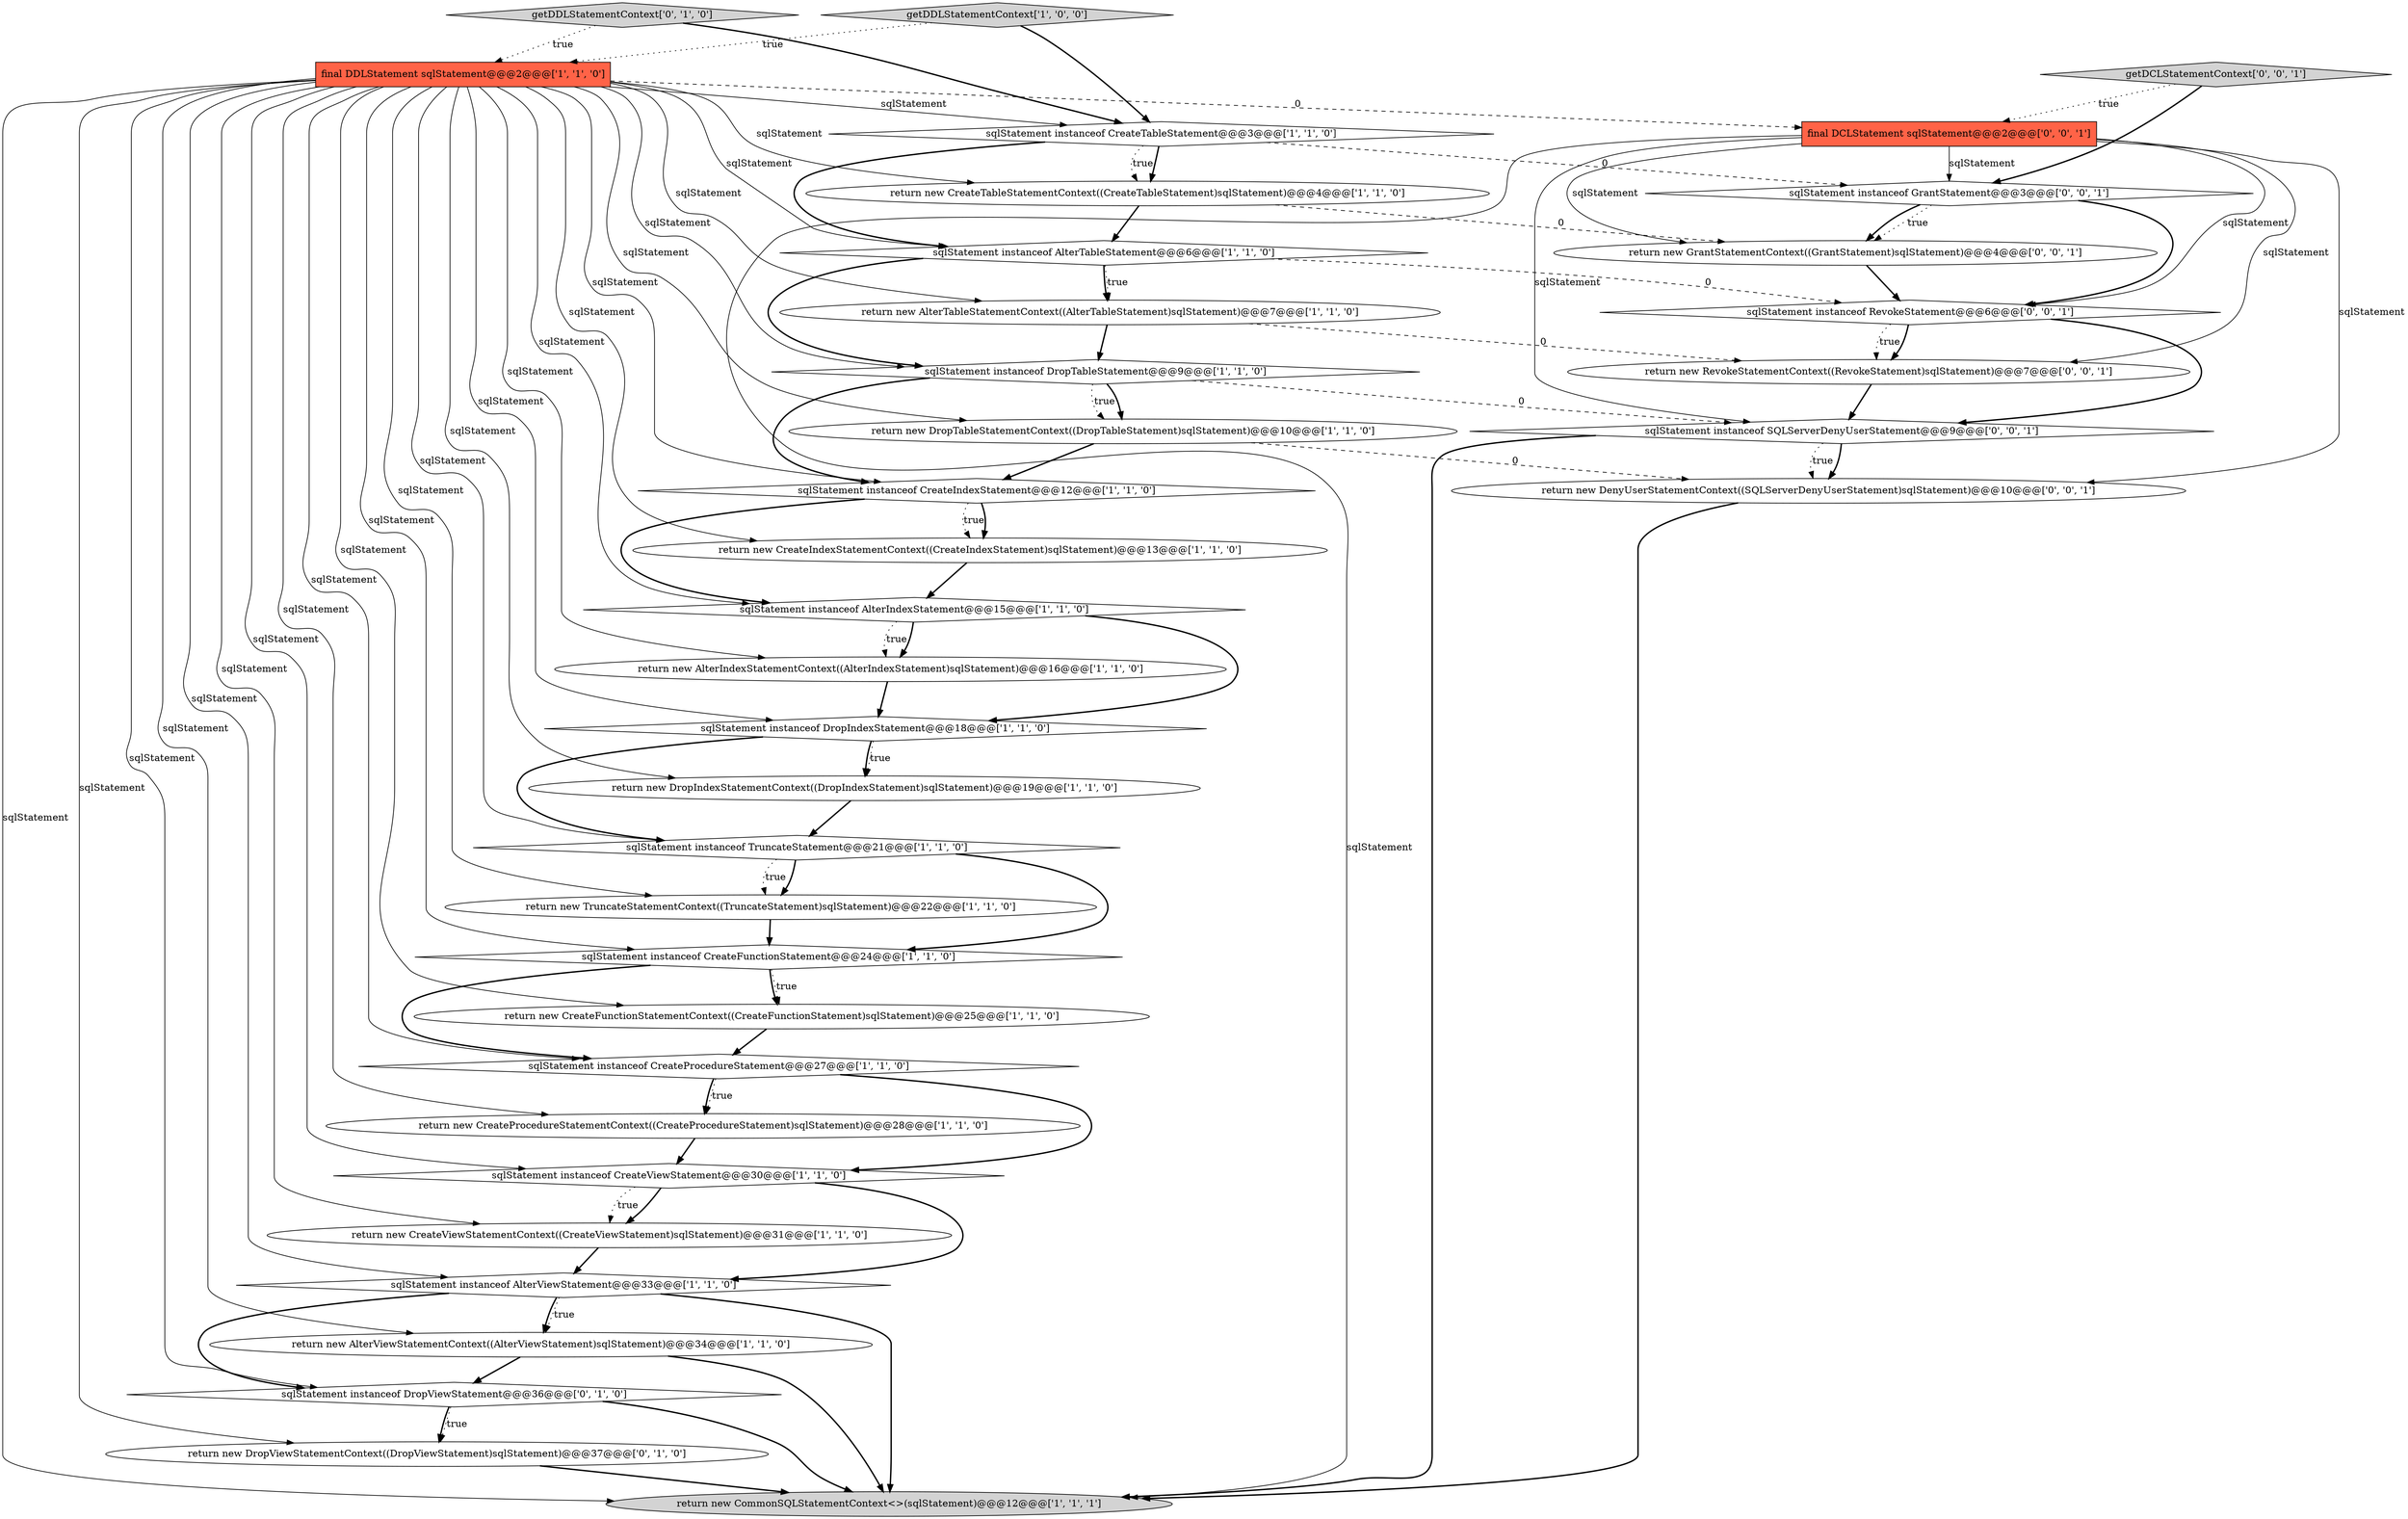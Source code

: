 digraph {
10 [style = filled, label = "return new DropIndexStatementContext((DropIndexStatement)sqlStatement)@@@19@@@['1', '1', '0']", fillcolor = white, shape = ellipse image = "AAA0AAABBB1BBB"];
0 [style = filled, label = "return new CreateTableStatementContext((CreateTableStatement)sqlStatement)@@@4@@@['1', '1', '0']", fillcolor = white, shape = ellipse image = "AAA0AAABBB1BBB"];
13 [style = filled, label = "sqlStatement instanceof TruncateStatement@@@21@@@['1', '1', '0']", fillcolor = white, shape = diamond image = "AAA0AAABBB1BBB"];
2 [style = filled, label = "sqlStatement instanceof CreateProcedureStatement@@@27@@@['1', '1', '0']", fillcolor = white, shape = diamond image = "AAA0AAABBB1BBB"];
32 [style = filled, label = "sqlStatement instanceof SQLServerDenyUserStatement@@@9@@@['0', '0', '1']", fillcolor = white, shape = diamond image = "AAA0AAABBB3BBB"];
12 [style = filled, label = "sqlStatement instanceof CreateViewStatement@@@30@@@['1', '1', '0']", fillcolor = white, shape = diamond image = "AAA0AAABBB1BBB"];
22 [style = filled, label = "return new CreateFunctionStatementContext((CreateFunctionStatement)sqlStatement)@@@25@@@['1', '1', '0']", fillcolor = white, shape = ellipse image = "AAA0AAABBB1BBB"];
6 [style = filled, label = "sqlStatement instanceof AlterViewStatement@@@33@@@['1', '1', '0']", fillcolor = white, shape = diamond image = "AAA0AAABBB1BBB"];
28 [style = filled, label = "sqlStatement instanceof GrantStatement@@@3@@@['0', '0', '1']", fillcolor = white, shape = diamond image = "AAA0AAABBB3BBB"];
1 [style = filled, label = "sqlStatement instanceof DropIndexStatement@@@18@@@['1', '1', '0']", fillcolor = white, shape = diamond image = "AAA0AAABBB1BBB"];
7 [style = filled, label = "final DDLStatement sqlStatement@@@2@@@['1', '1', '0']", fillcolor = tomato, shape = box image = "AAA0AAABBB1BBB"];
25 [style = filled, label = "return new DropViewStatementContext((DropViewStatement)sqlStatement)@@@37@@@['0', '1', '0']", fillcolor = white, shape = ellipse image = "AAA1AAABBB2BBB"];
23 [style = filled, label = "return new DropTableStatementContext((DropTableStatement)sqlStatement)@@@10@@@['1', '1', '0']", fillcolor = white, shape = ellipse image = "AAA0AAABBB1BBB"];
30 [style = filled, label = "return new RevokeStatementContext((RevokeStatement)sqlStatement)@@@7@@@['0', '0', '1']", fillcolor = white, shape = ellipse image = "AAA0AAABBB3BBB"];
34 [style = filled, label = "final DCLStatement sqlStatement@@@2@@@['0', '0', '1']", fillcolor = tomato, shape = box image = "AAA0AAABBB3BBB"];
24 [style = filled, label = "return new TruncateStatementContext((TruncateStatement)sqlStatement)@@@22@@@['1', '1', '0']", fillcolor = white, shape = ellipse image = "AAA0AAABBB1BBB"];
15 [style = filled, label = "sqlStatement instanceof AlterIndexStatement@@@15@@@['1', '1', '0']", fillcolor = white, shape = diamond image = "AAA0AAABBB1BBB"];
3 [style = filled, label = "return new AlterViewStatementContext((AlterViewStatement)sqlStatement)@@@34@@@['1', '1', '0']", fillcolor = white, shape = ellipse image = "AAA0AAABBB1BBB"];
20 [style = filled, label = "return new CommonSQLStatementContext<>(sqlStatement)@@@12@@@['1', '1', '1']", fillcolor = lightgray, shape = ellipse image = "AAA0AAABBB1BBB"];
31 [style = filled, label = "sqlStatement instanceof RevokeStatement@@@6@@@['0', '0', '1']", fillcolor = white, shape = diamond image = "AAA0AAABBB3BBB"];
9 [style = filled, label = "return new AlterIndexStatementContext((AlterIndexStatement)sqlStatement)@@@16@@@['1', '1', '0']", fillcolor = white, shape = ellipse image = "AAA0AAABBB1BBB"];
35 [style = filled, label = "return new GrantStatementContext((GrantStatement)sqlStatement)@@@4@@@['0', '0', '1']", fillcolor = white, shape = ellipse image = "AAA0AAABBB3BBB"];
8 [style = filled, label = "sqlStatement instanceof CreateTableStatement@@@3@@@['1', '1', '0']", fillcolor = white, shape = diamond image = "AAA0AAABBB1BBB"];
27 [style = filled, label = "getDDLStatementContext['0', '1', '0']", fillcolor = lightgray, shape = diamond image = "AAA0AAABBB2BBB"];
29 [style = filled, label = "getDCLStatementContext['0', '0', '1']", fillcolor = lightgray, shape = diamond image = "AAA0AAABBB3BBB"];
26 [style = filled, label = "sqlStatement instanceof DropViewStatement@@@36@@@['0', '1', '0']", fillcolor = white, shape = diamond image = "AAA1AAABBB2BBB"];
33 [style = filled, label = "return new DenyUserStatementContext((SQLServerDenyUserStatement)sqlStatement)@@@10@@@['0', '0', '1']", fillcolor = white, shape = ellipse image = "AAA0AAABBB3BBB"];
18 [style = filled, label = "return new CreateIndexStatementContext((CreateIndexStatement)sqlStatement)@@@13@@@['1', '1', '0']", fillcolor = white, shape = ellipse image = "AAA0AAABBB1BBB"];
11 [style = filled, label = "sqlStatement instanceof DropTableStatement@@@9@@@['1', '1', '0']", fillcolor = white, shape = diamond image = "AAA0AAABBB1BBB"];
14 [style = filled, label = "sqlStatement instanceof AlterTableStatement@@@6@@@['1', '1', '0']", fillcolor = white, shape = diamond image = "AAA0AAABBB1BBB"];
4 [style = filled, label = "sqlStatement instanceof CreateFunctionStatement@@@24@@@['1', '1', '0']", fillcolor = white, shape = diamond image = "AAA0AAABBB1BBB"];
19 [style = filled, label = "return new CreateViewStatementContext((CreateViewStatement)sqlStatement)@@@31@@@['1', '1', '0']", fillcolor = white, shape = ellipse image = "AAA0AAABBB1BBB"];
17 [style = filled, label = "sqlStatement instanceof CreateIndexStatement@@@12@@@['1', '1', '0']", fillcolor = white, shape = diamond image = "AAA0AAABBB1BBB"];
16 [style = filled, label = "return new CreateProcedureStatementContext((CreateProcedureStatement)sqlStatement)@@@28@@@['1', '1', '0']", fillcolor = white, shape = ellipse image = "AAA0AAABBB1BBB"];
21 [style = filled, label = "getDDLStatementContext['1', '0', '0']", fillcolor = lightgray, shape = diamond image = "AAA0AAABBB1BBB"];
5 [style = filled, label = "return new AlterTableStatementContext((AlterTableStatement)sqlStatement)@@@7@@@['1', '1', '0']", fillcolor = white, shape = ellipse image = "AAA0AAABBB1BBB"];
11->23 [style = dotted, label="true"];
8->14 [style = bold, label=""];
7->22 [style = solid, label="sqlStatement"];
15->1 [style = bold, label=""];
19->6 [style = bold, label=""];
14->5 [style = dotted, label="true"];
34->35 [style = solid, label="sqlStatement"];
4->22 [style = bold, label=""];
13->24 [style = bold, label=""];
14->11 [style = bold, label=""];
23->33 [style = dashed, label="0"];
31->32 [style = bold, label=""];
34->32 [style = solid, label="sqlStatement"];
4->2 [style = bold, label=""];
16->12 [style = bold, label=""];
26->25 [style = bold, label=""];
7->24 [style = solid, label="sqlStatement"];
7->0 [style = solid, label="sqlStatement"];
7->20 [style = solid, label="sqlStatement"];
34->28 [style = solid, label="sqlStatement"];
11->23 [style = bold, label=""];
21->7 [style = dotted, label="true"];
31->30 [style = dotted, label="true"];
15->9 [style = dotted, label="true"];
7->13 [style = solid, label="sqlStatement"];
34->20 [style = solid, label="sqlStatement"];
14->5 [style = bold, label=""];
17->18 [style = dotted, label="true"];
15->9 [style = bold, label=""];
1->10 [style = bold, label=""];
7->14 [style = solid, label="sqlStatement"];
34->33 [style = solid, label="sqlStatement"];
28->35 [style = dotted, label="true"];
21->8 [style = bold, label=""];
7->12 [style = solid, label="sqlStatement"];
13->24 [style = dotted, label="true"];
33->20 [style = bold, label=""];
11->17 [style = bold, label=""];
6->20 [style = bold, label=""];
32->20 [style = bold, label=""];
7->2 [style = solid, label="sqlStatement"];
27->8 [style = bold, label=""];
7->17 [style = solid, label="sqlStatement"];
17->15 [style = bold, label=""];
12->19 [style = bold, label=""];
2->16 [style = bold, label=""];
7->16 [style = solid, label="sqlStatement"];
7->9 [style = solid, label="sqlStatement"];
32->33 [style = bold, label=""];
7->11 [style = solid, label="sqlStatement"];
0->14 [style = bold, label=""];
8->0 [style = dotted, label="true"];
1->13 [style = bold, label=""];
18->15 [style = bold, label=""];
22->2 [style = bold, label=""];
8->28 [style = dashed, label="0"];
13->4 [style = bold, label=""];
34->30 [style = solid, label="sqlStatement"];
8->0 [style = bold, label=""];
34->31 [style = solid, label="sqlStatement"];
35->31 [style = bold, label=""];
7->34 [style = dashed, label="0"];
6->26 [style = bold, label=""];
12->19 [style = dotted, label="true"];
24->4 [style = bold, label=""];
26->20 [style = bold, label=""];
2->16 [style = dotted, label="true"];
29->34 [style = dotted, label="true"];
32->33 [style = dotted, label="true"];
7->10 [style = solid, label="sqlStatement"];
10->13 [style = bold, label=""];
30->32 [style = bold, label=""];
6->3 [style = bold, label=""];
5->30 [style = dashed, label="0"];
31->30 [style = bold, label=""];
7->19 [style = solid, label="sqlStatement"];
23->17 [style = bold, label=""];
1->10 [style = dotted, label="true"];
4->22 [style = dotted, label="true"];
12->6 [style = bold, label=""];
27->7 [style = dotted, label="true"];
28->31 [style = bold, label=""];
11->32 [style = dashed, label="0"];
7->5 [style = solid, label="sqlStatement"];
28->35 [style = bold, label=""];
7->1 [style = solid, label="sqlStatement"];
7->26 [style = solid, label="sqlStatement"];
7->23 [style = solid, label="sqlStatement"];
3->26 [style = bold, label=""];
26->25 [style = dotted, label="true"];
25->20 [style = bold, label=""];
29->28 [style = bold, label=""];
7->18 [style = solid, label="sqlStatement"];
7->15 [style = solid, label="sqlStatement"];
7->25 [style = solid, label="sqlStatement"];
3->20 [style = bold, label=""];
7->8 [style = solid, label="sqlStatement"];
7->3 [style = solid, label="sqlStatement"];
7->6 [style = solid, label="sqlStatement"];
14->31 [style = dashed, label="0"];
5->11 [style = bold, label=""];
7->4 [style = solid, label="sqlStatement"];
6->3 [style = dotted, label="true"];
0->35 [style = dashed, label="0"];
9->1 [style = bold, label=""];
2->12 [style = bold, label=""];
17->18 [style = bold, label=""];
}
